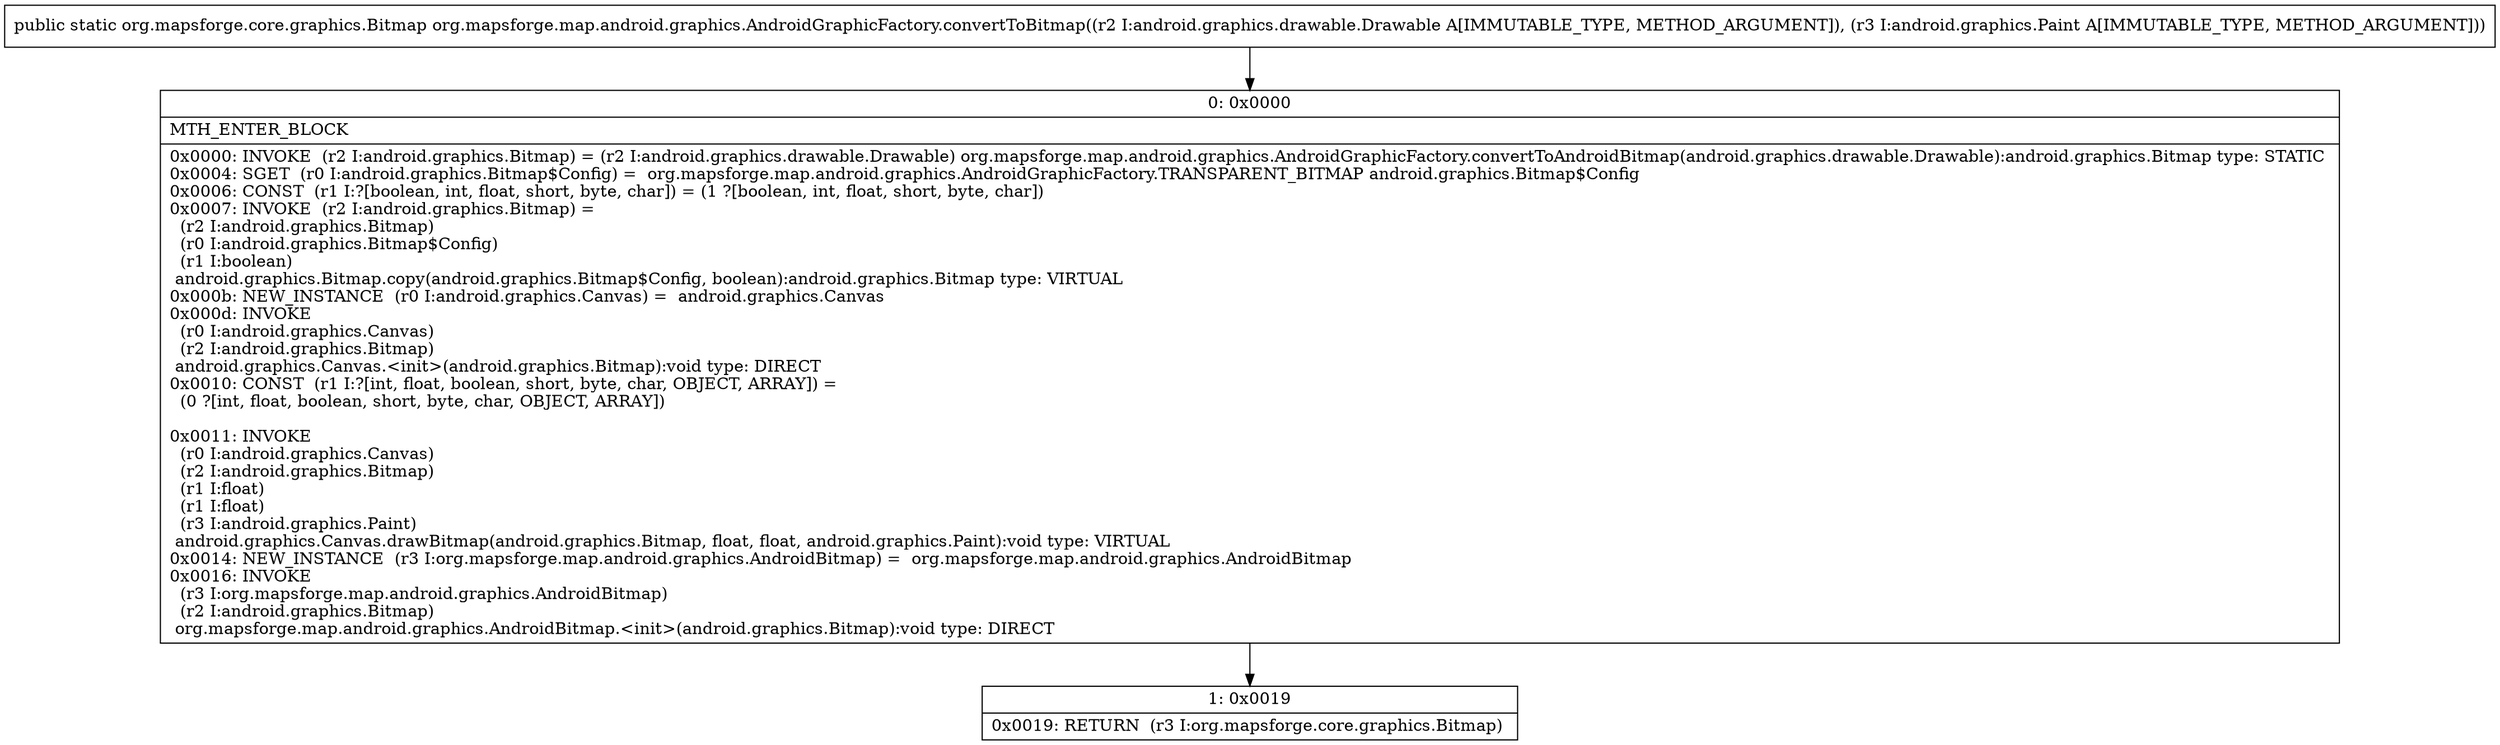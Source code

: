 digraph "CFG fororg.mapsforge.map.android.graphics.AndroidGraphicFactory.convertToBitmap(Landroid\/graphics\/drawable\/Drawable;Landroid\/graphics\/Paint;)Lorg\/mapsforge\/core\/graphics\/Bitmap;" {
Node_0 [shape=record,label="{0\:\ 0x0000|MTH_ENTER_BLOCK\l|0x0000: INVOKE  (r2 I:android.graphics.Bitmap) = (r2 I:android.graphics.drawable.Drawable) org.mapsforge.map.android.graphics.AndroidGraphicFactory.convertToAndroidBitmap(android.graphics.drawable.Drawable):android.graphics.Bitmap type: STATIC \l0x0004: SGET  (r0 I:android.graphics.Bitmap$Config) =  org.mapsforge.map.android.graphics.AndroidGraphicFactory.TRANSPARENT_BITMAP android.graphics.Bitmap$Config \l0x0006: CONST  (r1 I:?[boolean, int, float, short, byte, char]) = (1 ?[boolean, int, float, short, byte, char]) \l0x0007: INVOKE  (r2 I:android.graphics.Bitmap) = \l  (r2 I:android.graphics.Bitmap)\l  (r0 I:android.graphics.Bitmap$Config)\l  (r1 I:boolean)\l android.graphics.Bitmap.copy(android.graphics.Bitmap$Config, boolean):android.graphics.Bitmap type: VIRTUAL \l0x000b: NEW_INSTANCE  (r0 I:android.graphics.Canvas) =  android.graphics.Canvas \l0x000d: INVOKE  \l  (r0 I:android.graphics.Canvas)\l  (r2 I:android.graphics.Bitmap)\l android.graphics.Canvas.\<init\>(android.graphics.Bitmap):void type: DIRECT \l0x0010: CONST  (r1 I:?[int, float, boolean, short, byte, char, OBJECT, ARRAY]) = \l  (0 ?[int, float, boolean, short, byte, char, OBJECT, ARRAY])\l \l0x0011: INVOKE  \l  (r0 I:android.graphics.Canvas)\l  (r2 I:android.graphics.Bitmap)\l  (r1 I:float)\l  (r1 I:float)\l  (r3 I:android.graphics.Paint)\l android.graphics.Canvas.drawBitmap(android.graphics.Bitmap, float, float, android.graphics.Paint):void type: VIRTUAL \l0x0014: NEW_INSTANCE  (r3 I:org.mapsforge.map.android.graphics.AndroidBitmap) =  org.mapsforge.map.android.graphics.AndroidBitmap \l0x0016: INVOKE  \l  (r3 I:org.mapsforge.map.android.graphics.AndroidBitmap)\l  (r2 I:android.graphics.Bitmap)\l org.mapsforge.map.android.graphics.AndroidBitmap.\<init\>(android.graphics.Bitmap):void type: DIRECT \l}"];
Node_1 [shape=record,label="{1\:\ 0x0019|0x0019: RETURN  (r3 I:org.mapsforge.core.graphics.Bitmap) \l}"];
MethodNode[shape=record,label="{public static org.mapsforge.core.graphics.Bitmap org.mapsforge.map.android.graphics.AndroidGraphicFactory.convertToBitmap((r2 I:android.graphics.drawable.Drawable A[IMMUTABLE_TYPE, METHOD_ARGUMENT]), (r3 I:android.graphics.Paint A[IMMUTABLE_TYPE, METHOD_ARGUMENT])) }"];
MethodNode -> Node_0;
Node_0 -> Node_1;
}

